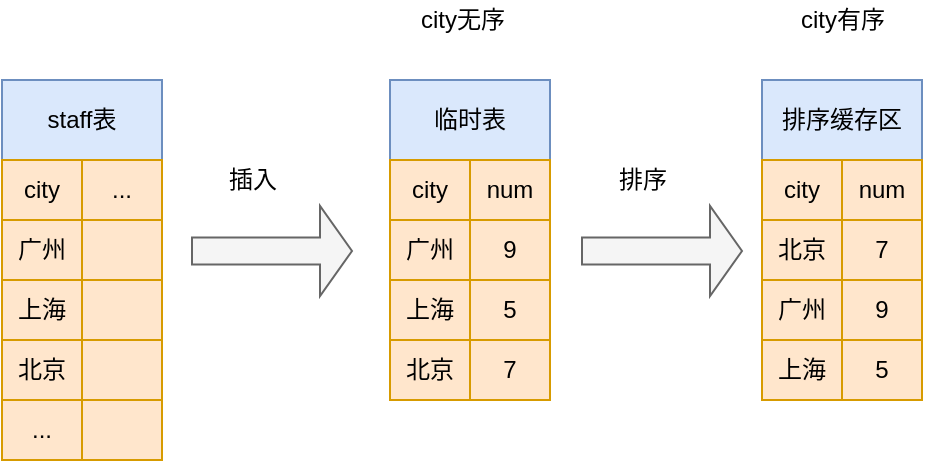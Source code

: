 <mxfile version="15.4.0" type="device" pages="2"><diagram id="HMW1GHdxfgfC5K13QNYr" name="第 1 页"><mxGraphModel dx="946" dy="625" grid="1" gridSize="10" guides="1" tooltips="1" connect="1" arrows="1" fold="1" page="1" pageScale="1" pageWidth="827" pageHeight="1169" math="0" shadow="0"><root><mxCell id="0"/><mxCell id="1" parent="0"/><mxCell id="gCCr_umabiGx3xdzqAcZ-1" value="staff表" style="rounded=0;whiteSpace=wrap;html=1;fillColor=#dae8fc;strokeColor=#6c8ebf;" parent="1" vertex="1"><mxGeometry x="140" y="180" width="80" height="40" as="geometry"/></mxCell><mxCell id="gCCr_umabiGx3xdzqAcZ-4" value="city" style="rounded=0;whiteSpace=wrap;html=1;fillColor=#ffe6cc;strokeColor=#d79b00;" parent="1" vertex="1"><mxGeometry x="140" y="220" width="40" height="30" as="geometry"/></mxCell><mxCell id="gCCr_umabiGx3xdzqAcZ-8" value="广州" style="rounded=0;whiteSpace=wrap;html=1;fillColor=#ffe6cc;strokeColor=#d79b00;" parent="1" vertex="1"><mxGeometry x="140" y="250" width="40" height="30" as="geometry"/></mxCell><mxCell id="gCCr_umabiGx3xdzqAcZ-12" value="上海" style="rounded=0;whiteSpace=wrap;html=1;fillColor=#ffe6cc;strokeColor=#d79b00;" parent="1" vertex="1"><mxGeometry x="140" y="280" width="40" height="30" as="geometry"/></mxCell><mxCell id="gCCr_umabiGx3xdzqAcZ-17" value="..." style="rounded=0;whiteSpace=wrap;html=1;fillColor=#ffe6cc;strokeColor=#d79b00;" parent="1" vertex="1"><mxGeometry x="180" y="220" width="40" height="30" as="geometry"/></mxCell><mxCell id="gCCr_umabiGx3xdzqAcZ-18" value="" style="rounded=0;whiteSpace=wrap;html=1;fillColor=#ffe6cc;strokeColor=#d79b00;" parent="1" vertex="1"><mxGeometry x="180" y="250" width="40" height="30" as="geometry"/></mxCell><mxCell id="gCCr_umabiGx3xdzqAcZ-19" value="" style="rounded=0;whiteSpace=wrap;html=1;fillColor=#ffe6cc;strokeColor=#d79b00;" parent="1" vertex="1"><mxGeometry x="180" y="280" width="40" height="30" as="geometry"/></mxCell><mxCell id="gCCr_umabiGx3xdzqAcZ-20" value="北京" style="rounded=0;whiteSpace=wrap;html=1;fillColor=#ffe6cc;strokeColor=#d79b00;" parent="1" vertex="1"><mxGeometry x="140" y="310" width="40" height="30" as="geometry"/></mxCell><mxCell id="gCCr_umabiGx3xdzqAcZ-21" value="" style="rounded=0;whiteSpace=wrap;html=1;fillColor=#ffe6cc;strokeColor=#d79b00;" parent="1" vertex="1"><mxGeometry x="180" y="310" width="40" height="30" as="geometry"/></mxCell><mxCell id="gCCr_umabiGx3xdzqAcZ-22" value="..." style="rounded=0;whiteSpace=wrap;html=1;fillColor=#ffe6cc;strokeColor=#d79b00;" parent="1" vertex="1"><mxGeometry x="140" y="340" width="40" height="30" as="geometry"/></mxCell><mxCell id="gCCr_umabiGx3xdzqAcZ-23" value="" style="rounded=0;whiteSpace=wrap;html=1;fillColor=#ffe6cc;strokeColor=#d79b00;" parent="1" vertex="1"><mxGeometry x="180" y="340" width="40" height="30" as="geometry"/></mxCell><mxCell id="gCCr_umabiGx3xdzqAcZ-24" value="临时表" style="rounded=0;whiteSpace=wrap;html=1;fillColor=#dae8fc;strokeColor=#6c8ebf;" parent="1" vertex="1"><mxGeometry x="334" y="180" width="80" height="40" as="geometry"/></mxCell><mxCell id="gCCr_umabiGx3xdzqAcZ-25" value="city" style="rounded=0;whiteSpace=wrap;html=1;fillColor=#ffe6cc;strokeColor=#d79b00;" parent="1" vertex="1"><mxGeometry x="334" y="220" width="40" height="30" as="geometry"/></mxCell><mxCell id="gCCr_umabiGx3xdzqAcZ-26" value="广州" style="rounded=0;whiteSpace=wrap;html=1;fillColor=#ffe6cc;strokeColor=#d79b00;" parent="1" vertex="1"><mxGeometry x="334" y="250" width="40" height="30" as="geometry"/></mxCell><mxCell id="gCCr_umabiGx3xdzqAcZ-27" value="上海" style="rounded=0;whiteSpace=wrap;html=1;fillColor=#ffe6cc;strokeColor=#d79b00;" parent="1" vertex="1"><mxGeometry x="334" y="280" width="40" height="30" as="geometry"/></mxCell><mxCell id="gCCr_umabiGx3xdzqAcZ-28" value="num" style="rounded=0;whiteSpace=wrap;html=1;fillColor=#ffe6cc;strokeColor=#d79b00;" parent="1" vertex="1"><mxGeometry x="374" y="220" width="40" height="30" as="geometry"/></mxCell><mxCell id="gCCr_umabiGx3xdzqAcZ-29" value="9" style="rounded=0;whiteSpace=wrap;html=1;fillColor=#ffe6cc;strokeColor=#d79b00;" parent="1" vertex="1"><mxGeometry x="374" y="250" width="40" height="30" as="geometry"/></mxCell><mxCell id="gCCr_umabiGx3xdzqAcZ-30" value="5" style="rounded=0;whiteSpace=wrap;html=1;fillColor=#ffe6cc;strokeColor=#d79b00;" parent="1" vertex="1"><mxGeometry x="374" y="280" width="40" height="30" as="geometry"/></mxCell><mxCell id="gCCr_umabiGx3xdzqAcZ-31" value="北京" style="rounded=0;whiteSpace=wrap;html=1;fillColor=#ffe6cc;strokeColor=#d79b00;" parent="1" vertex="1"><mxGeometry x="334" y="310" width="40" height="30" as="geometry"/></mxCell><mxCell id="gCCr_umabiGx3xdzqAcZ-32" value="7" style="rounded=0;whiteSpace=wrap;html=1;fillColor=#ffe6cc;strokeColor=#d79b00;" parent="1" vertex="1"><mxGeometry x="374" y="310" width="40" height="30" as="geometry"/></mxCell><mxCell id="gCCr_umabiGx3xdzqAcZ-35" value="排序缓存区" style="rounded=0;whiteSpace=wrap;html=1;fillColor=#dae8fc;strokeColor=#6c8ebf;" parent="1" vertex="1"><mxGeometry x="520" y="180" width="80" height="40" as="geometry"/></mxCell><mxCell id="gCCr_umabiGx3xdzqAcZ-36" value="city" style="rounded=0;whiteSpace=wrap;html=1;fillColor=#ffe6cc;strokeColor=#d79b00;" parent="1" vertex="1"><mxGeometry x="520" y="220" width="40" height="30" as="geometry"/></mxCell><mxCell id="gCCr_umabiGx3xdzqAcZ-37" value="北京" style="rounded=0;whiteSpace=wrap;html=1;fillColor=#ffe6cc;strokeColor=#d79b00;" parent="1" vertex="1"><mxGeometry x="520" y="250" width="40" height="30" as="geometry"/></mxCell><mxCell id="gCCr_umabiGx3xdzqAcZ-38" value="广州" style="rounded=0;whiteSpace=wrap;html=1;fillColor=#ffe6cc;strokeColor=#d79b00;" parent="1" vertex="1"><mxGeometry x="520" y="280" width="40" height="30" as="geometry"/></mxCell><mxCell id="gCCr_umabiGx3xdzqAcZ-39" value="num" style="rounded=0;whiteSpace=wrap;html=1;fillColor=#ffe6cc;strokeColor=#d79b00;" parent="1" vertex="1"><mxGeometry x="560" y="220" width="40" height="30" as="geometry"/></mxCell><mxCell id="gCCr_umabiGx3xdzqAcZ-40" value="7" style="rounded=0;whiteSpace=wrap;html=1;fillColor=#ffe6cc;strokeColor=#d79b00;" parent="1" vertex="1"><mxGeometry x="560" y="250" width="40" height="30" as="geometry"/></mxCell><mxCell id="gCCr_umabiGx3xdzqAcZ-41" value="9" style="rounded=0;whiteSpace=wrap;html=1;fillColor=#ffe6cc;strokeColor=#d79b00;" parent="1" vertex="1"><mxGeometry x="560" y="280" width="40" height="30" as="geometry"/></mxCell><mxCell id="gCCr_umabiGx3xdzqAcZ-42" value="上海" style="rounded=0;whiteSpace=wrap;html=1;fillColor=#ffe6cc;strokeColor=#d79b00;" parent="1" vertex="1"><mxGeometry x="520" y="310" width="40" height="30" as="geometry"/></mxCell><mxCell id="gCCr_umabiGx3xdzqAcZ-43" value="5" style="rounded=0;whiteSpace=wrap;html=1;fillColor=#ffe6cc;strokeColor=#d79b00;" parent="1" vertex="1"><mxGeometry x="560" y="310" width="40" height="30" as="geometry"/></mxCell><mxCell id="gCCr_umabiGx3xdzqAcZ-44" value="" style="shape=singleArrow;whiteSpace=wrap;html=1;fillColor=#f5f5f5;strokeColor=#666666;fontColor=#333333;" parent="1" vertex="1"><mxGeometry x="430" y="243" width="80" height="45" as="geometry"/></mxCell><mxCell id="gCCr_umabiGx3xdzqAcZ-45" value="排序" style="text;html=1;align=center;verticalAlign=middle;resizable=0;points=[];autosize=1;strokeColor=none;fillColor=none;" parent="1" vertex="1"><mxGeometry x="440" y="220" width="40" height="20" as="geometry"/></mxCell><mxCell id="gCCr_umabiGx3xdzqAcZ-46" value="city无序" style="text;html=1;align=center;verticalAlign=middle;resizable=0;points=[];autosize=1;strokeColor=none;fillColor=none;" parent="1" vertex="1"><mxGeometry x="340" y="140" width="60" height="20" as="geometry"/></mxCell><mxCell id="gCCr_umabiGx3xdzqAcZ-47" value="city有序" style="text;html=1;align=center;verticalAlign=middle;resizable=0;points=[];autosize=1;strokeColor=none;fillColor=none;" parent="1" vertex="1"><mxGeometry x="530" y="140" width="60" height="20" as="geometry"/></mxCell><mxCell id="gCCr_umabiGx3xdzqAcZ-48" value="" style="shape=singleArrow;whiteSpace=wrap;html=1;fillColor=#f5f5f5;strokeColor=#666666;fontColor=#333333;" parent="1" vertex="1"><mxGeometry x="235" y="243" width="80" height="45" as="geometry"/></mxCell><mxCell id="gCCr_umabiGx3xdzqAcZ-49" value="插入" style="text;html=1;align=center;verticalAlign=middle;resizable=0;points=[];autosize=1;strokeColor=none;fillColor=none;" parent="1" vertex="1"><mxGeometry x="245" y="220" width="40" height="20" as="geometry"/></mxCell></root></mxGraphModel></diagram><diagram id="m9uP9I6KhysF-s1cP12B" name="第 2 页"><mxGraphModel dx="946" dy="625" grid="1" gridSize="10" guides="1" tooltips="1" connect="1" arrows="1" fold="1" page="1" pageScale="1" pageWidth="827" pageHeight="1169" math="0" shadow="0"><root><mxCell id="Vuvmp4OtNGc9Sk3Da0hx-0"/><mxCell id="Vuvmp4OtNGc9Sk3Da0hx-1" parent="Vuvmp4OtNGc9Sk3Da0hx-0"/><mxCell id="Vuvmp4OtNGc9Sk3Da0hx-2" value="staff表" style="rounded=0;whiteSpace=wrap;html=1;fillColor=#dae8fc;strokeColor=#6c8ebf;" parent="Vuvmp4OtNGc9Sk3Da0hx-1" vertex="1"><mxGeometry x="140" y="180" width="80" height="40" as="geometry"/></mxCell><mxCell id="Vuvmp4OtNGc9Sk3Da0hx-3" value="city" style="rounded=0;whiteSpace=wrap;html=1;fillColor=#ffe6cc;strokeColor=#d79b00;" parent="Vuvmp4OtNGc9Sk3Da0hx-1" vertex="1"><mxGeometry x="140" y="220" width="40" height="30" as="geometry"/></mxCell><mxCell id="Vuvmp4OtNGc9Sk3Da0hx-4" value="广州" style="rounded=0;whiteSpace=wrap;html=1;fillColor=#ffe6cc;strokeColor=#d79b00;" parent="Vuvmp4OtNGc9Sk3Da0hx-1" vertex="1"><mxGeometry x="140" y="250" width="40" height="30" as="geometry"/></mxCell><mxCell id="Vuvmp4OtNGc9Sk3Da0hx-5" value="上海" style="rounded=0;whiteSpace=wrap;html=1;fillColor=#ffe6cc;strokeColor=#d79b00;" parent="Vuvmp4OtNGc9Sk3Da0hx-1" vertex="1"><mxGeometry x="140" y="280" width="40" height="30" as="geometry"/></mxCell><mxCell id="Vuvmp4OtNGc9Sk3Da0hx-6" value="..." style="rounded=0;whiteSpace=wrap;html=1;fillColor=#ffe6cc;strokeColor=#d79b00;" parent="Vuvmp4OtNGc9Sk3Da0hx-1" vertex="1"><mxGeometry x="180" y="220" width="40" height="30" as="geometry"/></mxCell><mxCell id="Vuvmp4OtNGc9Sk3Da0hx-7" value="" style="rounded=0;whiteSpace=wrap;html=1;fillColor=#ffe6cc;strokeColor=#d79b00;" parent="Vuvmp4OtNGc9Sk3Da0hx-1" vertex="1"><mxGeometry x="180" y="250" width="40" height="30" as="geometry"/></mxCell><mxCell id="Vuvmp4OtNGc9Sk3Da0hx-8" value="" style="rounded=0;whiteSpace=wrap;html=1;fillColor=#ffe6cc;strokeColor=#d79b00;" parent="Vuvmp4OtNGc9Sk3Da0hx-1" vertex="1"><mxGeometry x="180" y="280" width="40" height="30" as="geometry"/></mxCell><mxCell id="Vuvmp4OtNGc9Sk3Da0hx-9" value="北京" style="rounded=0;whiteSpace=wrap;html=1;fillColor=#ffe6cc;strokeColor=#d79b00;" parent="Vuvmp4OtNGc9Sk3Da0hx-1" vertex="1"><mxGeometry x="140" y="310" width="40" height="30" as="geometry"/></mxCell><mxCell id="Vuvmp4OtNGc9Sk3Da0hx-10" value="" style="rounded=0;whiteSpace=wrap;html=1;fillColor=#ffe6cc;strokeColor=#d79b00;" parent="Vuvmp4OtNGc9Sk3Da0hx-1" vertex="1"><mxGeometry x="180" y="310" width="40" height="30" as="geometry"/></mxCell><mxCell id="Vuvmp4OtNGc9Sk3Da0hx-11" value="..." style="rounded=0;whiteSpace=wrap;html=1;fillColor=#ffe6cc;strokeColor=#d79b00;" parent="Vuvmp4OtNGc9Sk3Da0hx-1" vertex="1"><mxGeometry x="140" y="340" width="40" height="30" as="geometry"/></mxCell><mxCell id="Vuvmp4OtNGc9Sk3Da0hx-12" value="" style="rounded=0;whiteSpace=wrap;html=1;fillColor=#ffe6cc;strokeColor=#d79b00;" parent="Vuvmp4OtNGc9Sk3Da0hx-1" vertex="1"><mxGeometry x="180" y="340" width="40" height="30" as="geometry"/></mxCell><mxCell id="Vuvmp4OtNGc9Sk3Da0hx-13" value="临时表" style="rounded=0;whiteSpace=wrap;html=1;fillColor=#dae8fc;strokeColor=#6c8ebf;" parent="Vuvmp4OtNGc9Sk3Da0hx-1" vertex="1"><mxGeometry x="334" y="180" width="80" height="40" as="geometry"/></mxCell><mxCell id="Vuvmp4OtNGc9Sk3Da0hx-14" value="city" style="rounded=0;whiteSpace=wrap;html=1;fillColor=#ffe6cc;strokeColor=#d79b00;" parent="Vuvmp4OtNGc9Sk3Da0hx-1" vertex="1"><mxGeometry x="334" y="220" width="40" height="30" as="geometry"/></mxCell><mxCell id="Vuvmp4OtNGc9Sk3Da0hx-15" value="广州" style="rounded=0;whiteSpace=wrap;html=1;fillColor=#ffe6cc;strokeColor=#d79b00;" parent="Vuvmp4OtNGc9Sk3Da0hx-1" vertex="1"><mxGeometry x="334" y="250" width="40" height="30" as="geometry"/></mxCell><mxCell id="Vuvmp4OtNGc9Sk3Da0hx-16" value="上海" style="rounded=0;whiteSpace=wrap;html=1;fillColor=#ffe6cc;strokeColor=#d79b00;" parent="Vuvmp4OtNGc9Sk3Da0hx-1" vertex="1"><mxGeometry x="334" y="280" width="40" height="30" as="geometry"/></mxCell><mxCell id="Vuvmp4OtNGc9Sk3Da0hx-17" value="num" style="rounded=0;whiteSpace=wrap;html=1;fillColor=#ffe6cc;strokeColor=#d79b00;" parent="Vuvmp4OtNGc9Sk3Da0hx-1" vertex="1"><mxGeometry x="374" y="220" width="40" height="30" as="geometry"/></mxCell><mxCell id="Vuvmp4OtNGc9Sk3Da0hx-18" value="9" style="rounded=0;whiteSpace=wrap;html=1;fillColor=#ffe6cc;strokeColor=#d79b00;" parent="Vuvmp4OtNGc9Sk3Da0hx-1" vertex="1"><mxGeometry x="374" y="250" width="40" height="30" as="geometry"/></mxCell><mxCell id="Vuvmp4OtNGc9Sk3Da0hx-19" value="5" style="rounded=0;whiteSpace=wrap;html=1;fillColor=#ffe6cc;strokeColor=#d79b00;" parent="Vuvmp4OtNGc9Sk3Da0hx-1" vertex="1"><mxGeometry x="374" y="280" width="40" height="30" as="geometry"/></mxCell><mxCell id="Vuvmp4OtNGc9Sk3Da0hx-20" value="北京" style="rounded=0;whiteSpace=wrap;html=1;fillColor=#ffe6cc;strokeColor=#d79b00;" parent="Vuvmp4OtNGc9Sk3Da0hx-1" vertex="1"><mxGeometry x="334" y="310" width="40" height="30" as="geometry"/></mxCell><mxCell id="Vuvmp4OtNGc9Sk3Da0hx-21" value="7" style="rounded=0;whiteSpace=wrap;html=1;fillColor=#ffe6cc;strokeColor=#d79b00;" parent="Vuvmp4OtNGc9Sk3Da0hx-1" vertex="1"><mxGeometry x="374" y="310" width="40" height="30" as="geometry"/></mxCell><mxCell id="Vuvmp4OtNGc9Sk3Da0hx-22" value="排序缓存区" style="rounded=0;whiteSpace=wrap;html=1;fillColor=#dae8fc;strokeColor=#6c8ebf;" parent="Vuvmp4OtNGc9Sk3Da0hx-1" vertex="1"><mxGeometry x="520" y="180" width="80" height="40" as="geometry"/></mxCell><mxCell id="Vuvmp4OtNGc9Sk3Da0hx-23" value="city" style="rounded=0;whiteSpace=wrap;html=1;fillColor=#ffe6cc;strokeColor=#d79b00;" parent="Vuvmp4OtNGc9Sk3Da0hx-1" vertex="1"><mxGeometry x="520" y="220" width="40" height="30" as="geometry"/></mxCell><mxCell id="Vuvmp4OtNGc9Sk3Da0hx-24" value="北京" style="rounded=0;whiteSpace=wrap;html=1;fillColor=#ffe6cc;strokeColor=#d79b00;" parent="Vuvmp4OtNGc9Sk3Da0hx-1" vertex="1"><mxGeometry x="520" y="250" width="40" height="30" as="geometry"/></mxCell><mxCell id="Vuvmp4OtNGc9Sk3Da0hx-25" value="广州" style="rounded=0;whiteSpace=wrap;html=1;fillColor=#ffe6cc;strokeColor=#d79b00;" parent="Vuvmp4OtNGc9Sk3Da0hx-1" vertex="1"><mxGeometry x="520" y="280" width="40" height="30" as="geometry"/></mxCell><mxCell id="Vuvmp4OtNGc9Sk3Da0hx-26" value="num" style="rounded=0;whiteSpace=wrap;html=1;fillColor=#ffe6cc;strokeColor=#d79b00;" parent="Vuvmp4OtNGc9Sk3Da0hx-1" vertex="1"><mxGeometry x="560" y="220" width="40" height="30" as="geometry"/></mxCell><mxCell id="Vuvmp4OtNGc9Sk3Da0hx-27" value="7" style="rounded=0;whiteSpace=wrap;html=1;fillColor=#ffe6cc;strokeColor=#d79b00;" parent="Vuvmp4OtNGc9Sk3Da0hx-1" vertex="1"><mxGeometry x="560" y="250" width="40" height="30" as="geometry"/></mxCell><mxCell id="Vuvmp4OtNGc9Sk3Da0hx-28" value="9" style="rounded=0;whiteSpace=wrap;html=1;fillColor=#ffe6cc;strokeColor=#d79b00;" parent="Vuvmp4OtNGc9Sk3Da0hx-1" vertex="1"><mxGeometry x="560" y="280" width="40" height="30" as="geometry"/></mxCell><mxCell id="Vuvmp4OtNGc9Sk3Da0hx-29" value="上海" style="rounded=0;whiteSpace=wrap;html=1;fillColor=#ffe6cc;strokeColor=#d79b00;" parent="Vuvmp4OtNGc9Sk3Da0hx-1" vertex="1"><mxGeometry x="520" y="310" width="40" height="30" as="geometry"/></mxCell><mxCell id="Vuvmp4OtNGc9Sk3Da0hx-30" value="5" style="rounded=0;whiteSpace=wrap;html=1;fillColor=#ffe6cc;strokeColor=#d79b00;" parent="Vuvmp4OtNGc9Sk3Da0hx-1" vertex="1"><mxGeometry x="560" y="310" width="40" height="30" as="geometry"/></mxCell><mxCell id="Vuvmp4OtNGc9Sk3Da0hx-31" value="" style="shape=singleArrow;whiteSpace=wrap;html=1;fillColor=#f5f5f5;strokeColor=#666666;fontColor=#333333;" parent="Vuvmp4OtNGc9Sk3Da0hx-1" vertex="1"><mxGeometry x="430" y="243" width="80" height="45" as="geometry"/></mxCell><mxCell id="Vuvmp4OtNGc9Sk3Da0hx-32" value="排序" style="text;html=1;align=center;verticalAlign=middle;resizable=0;points=[];autosize=1;strokeColor=none;fillColor=none;" parent="Vuvmp4OtNGc9Sk3Da0hx-1" vertex="1"><mxGeometry x="440" y="220" width="40" height="20" as="geometry"/></mxCell><mxCell id="Vuvmp4OtNGc9Sk3Da0hx-35" value="" style="shape=singleArrow;whiteSpace=wrap;html=1;fillColor=#f5f5f5;strokeColor=#666666;fontColor=#333333;" parent="Vuvmp4OtNGc9Sk3Da0hx-1" vertex="1"><mxGeometry x="235" y="243" width="80" height="45" as="geometry"/></mxCell><mxCell id="Vuvmp4OtNGc9Sk3Da0hx-36" value="插入" style="text;html=1;align=center;verticalAlign=middle;resizable=0;points=[];autosize=1;strokeColor=none;fillColor=none;" parent="Vuvmp4OtNGc9Sk3Da0hx-1" vertex="1"><mxGeometry x="245" y="220" width="40" height="20" as="geometry"/></mxCell><mxCell id="M6i2xYClh7hVkgU19COH-0" value="返回客户端" style="rounded=0;whiteSpace=wrap;html=1;fillColor=#dae8fc;strokeColor=#6c8ebf;" parent="Vuvmp4OtNGc9Sk3Da0hx-1" vertex="1"><mxGeometry x="710" y="180" width="80" height="40" as="geometry"/></mxCell><mxCell id="M6i2xYClh7hVkgU19COH-1" value="city" style="rounded=0;whiteSpace=wrap;html=1;fillColor=#ffe6cc;strokeColor=#d79b00;" parent="Vuvmp4OtNGc9Sk3Da0hx-1" vertex="1"><mxGeometry x="710" y="220" width="40" height="30" as="geometry"/></mxCell><mxCell id="M6i2xYClh7hVkgU19COH-2" value="北京" style="rounded=0;whiteSpace=wrap;html=1;fillColor=#ffe6cc;strokeColor=#d79b00;" parent="Vuvmp4OtNGc9Sk3Da0hx-1" vertex="1"><mxGeometry x="710" y="250" width="40" height="30" as="geometry"/></mxCell><mxCell id="M6i2xYClh7hVkgU19COH-3" value="广州" style="rounded=0;whiteSpace=wrap;html=1;fillColor=#ffe6cc;strokeColor=#d79b00;" parent="Vuvmp4OtNGc9Sk3Da0hx-1" vertex="1"><mxGeometry x="710" y="280" width="40" height="30" as="geometry"/></mxCell><mxCell id="M6i2xYClh7hVkgU19COH-4" value="num" style="rounded=0;whiteSpace=wrap;html=1;fillColor=#ffe6cc;strokeColor=#d79b00;" parent="Vuvmp4OtNGc9Sk3Da0hx-1" vertex="1"><mxGeometry x="750" y="220" width="40" height="30" as="geometry"/></mxCell><mxCell id="M6i2xYClh7hVkgU19COH-5" value="7" style="rounded=0;whiteSpace=wrap;html=1;fillColor=#ffe6cc;strokeColor=#d79b00;" parent="Vuvmp4OtNGc9Sk3Da0hx-1" vertex="1"><mxGeometry x="750" y="250" width="40" height="30" as="geometry"/></mxCell><mxCell id="M6i2xYClh7hVkgU19COH-6" value="9" style="rounded=0;whiteSpace=wrap;html=1;fillColor=#ffe6cc;strokeColor=#d79b00;" parent="Vuvmp4OtNGc9Sk3Da0hx-1" vertex="1"><mxGeometry x="750" y="280" width="40" height="30" as="geometry"/></mxCell><mxCell id="M6i2xYClh7hVkgU19COH-9" value="" style="shape=singleArrow;whiteSpace=wrap;html=1;fillColor=#f5f5f5;strokeColor=#666666;fontColor=#333333;" parent="Vuvmp4OtNGc9Sk3Da0hx-1" vertex="1"><mxGeometry x="620" y="243" width="80" height="45" as="geometry"/></mxCell><mxCell id="M6i2xYClh7hVkgU19COH-10" value="having" style="text;html=1;align=center;verticalAlign=middle;resizable=0;points=[];autosize=1;strokeColor=none;fillColor=none;" parent="Vuvmp4OtNGc9Sk3Da0hx-1" vertex="1"><mxGeometry x="625" y="220" width="50" height="20" as="geometry"/></mxCell></root></mxGraphModel></diagram></mxfile>